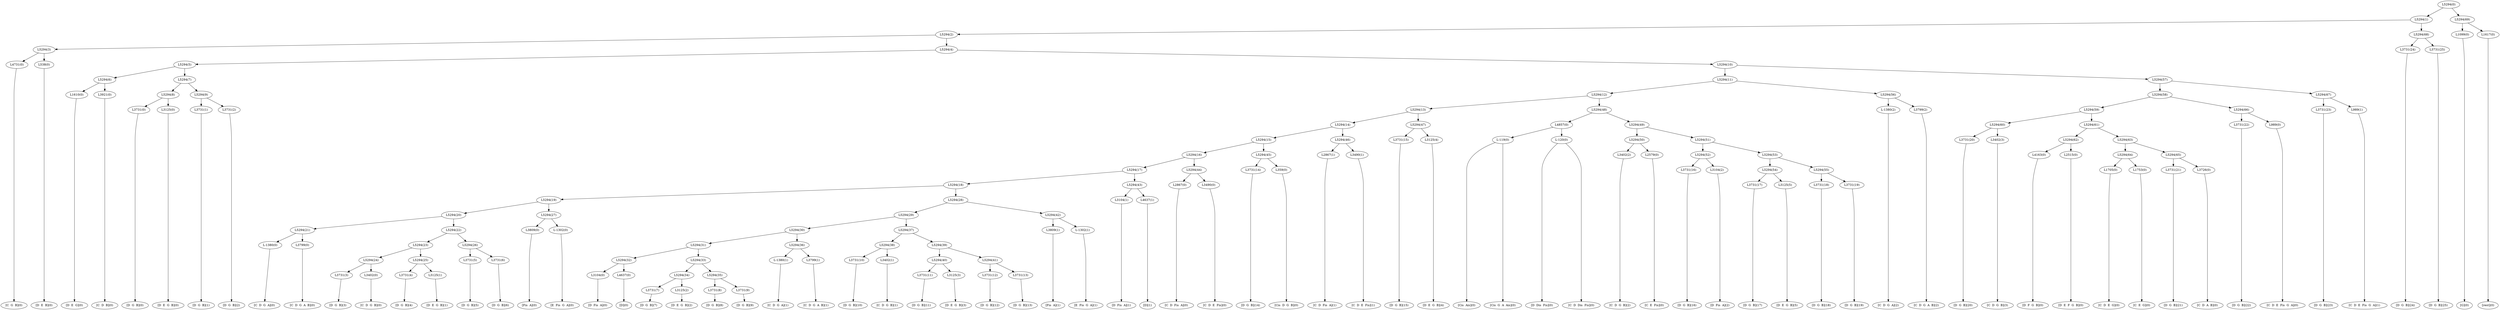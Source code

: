 digraph sample{
"L4731(0)"->"[C  G  B](0)"
"L538(0)"->"[D  E  B](0)"
"L5294(3)"->"L4731(0)"
"L5294(3)"->"L538(0)"
"L1610(0)"->"[D  E  G](0)"
"L3921(0)"->"[C  D  B](0)"
"L5294(6)"->"L1610(0)"
"L5294(6)"->"L3921(0)"
"L3731(0)"->"[D  G  B](0)"
"L3125(0)"->"[D  E  G  B](0)"
"L5294(8)"->"L3731(0)"
"L5294(8)"->"L3125(0)"
"L3731(1)"->"[D  G  B](1)"
"L3731(2)"->"[D  G  B](2)"
"L5294(9)"->"L3731(1)"
"L5294(9)"->"L3731(2)"
"L5294(7)"->"L5294(8)"
"L5294(7)"->"L5294(9)"
"L5294(5)"->"L5294(6)"
"L5294(5)"->"L5294(7)"
"L-1380(0)"->"[C  D  G  A](0)"
"L3799(0)"->"[C  D  G  A  B](0)"
"L5294(21)"->"L-1380(0)"
"L5294(21)"->"L3799(0)"
"L3731(3)"->"[D  G  B](3)"
"L3402(0)"->"[C  D  G  B](0)"
"L5294(24)"->"L3731(3)"
"L5294(24)"->"L3402(0)"
"L3731(4)"->"[D  G  B](4)"
"L3125(1)"->"[D  E  G  B](1)"
"L5294(25)"->"L3731(4)"
"L5294(25)"->"L3125(1)"
"L5294(23)"->"L5294(24)"
"L5294(23)"->"L5294(25)"
"L3731(5)"->"[D  G  B](5)"
"L3731(6)"->"[D  G  B](6)"
"L5294(26)"->"L3731(5)"
"L5294(26)"->"L3731(6)"
"L5294(22)"->"L5294(23)"
"L5294(22)"->"L5294(26)"
"L5294(20)"->"L5294(21)"
"L5294(20)"->"L5294(22)"
"L3809(0)"->"[Fis  A](0)"
"L-1302(0)"->"[E  Fis  G  A](0)"
"L5294(27)"->"L3809(0)"
"L5294(27)"->"L-1302(0)"
"L5294(19)"->"L5294(20)"
"L5294(19)"->"L5294(27)"
"L3104(0)"->"[D  Fis  A](0)"
"L4637(0)"->"[D](0)"
"L5294(32)"->"L3104(0)"
"L5294(32)"->"L4637(0)"
"L3731(7)"->"[D  G  B](7)"
"L3125(2)"->"[D  E  G  B](2)"
"L5294(34)"->"L3731(7)"
"L5294(34)"->"L3125(2)"
"L3731(8)"->"[D  G  B](8)"
"L3731(9)"->"[D  G  B](9)"
"L5294(35)"->"L3731(8)"
"L5294(35)"->"L3731(9)"
"L5294(33)"->"L5294(34)"
"L5294(33)"->"L5294(35)"
"L5294(31)"->"L5294(32)"
"L5294(31)"->"L5294(33)"
"L-1380(1)"->"[C  D  G  A](1)"
"L3799(1)"->"[C  D  G  A  B](1)"
"L5294(36)"->"L-1380(1)"
"L5294(36)"->"L3799(1)"
"L5294(30)"->"L5294(31)"
"L5294(30)"->"L5294(36)"
"L3731(10)"->"[D  G  B](10)"
"L3402(1)"->"[C  D  G  B](1)"
"L5294(38)"->"L3731(10)"
"L5294(38)"->"L3402(1)"
"L3731(11)"->"[D  G  B](11)"
"L3125(3)"->"[D  E  G  B](3)"
"L5294(40)"->"L3731(11)"
"L5294(40)"->"L3125(3)"
"L3731(12)"->"[D  G  B](12)"
"L3731(13)"->"[D  G  B](13)"
"L5294(41)"->"L3731(12)"
"L5294(41)"->"L3731(13)"
"L5294(39)"->"L5294(40)"
"L5294(39)"->"L5294(41)"
"L5294(37)"->"L5294(38)"
"L5294(37)"->"L5294(39)"
"L5294(29)"->"L5294(30)"
"L5294(29)"->"L5294(37)"
"L3809(1)"->"[Fis  A](1)"
"L-1302(1)"->"[E  Fis  G  A](1)"
"L5294(42)"->"L3809(1)"
"L5294(42)"->"L-1302(1)"
"L5294(28)"->"L5294(29)"
"L5294(28)"->"L5294(42)"
"L5294(18)"->"L5294(19)"
"L5294(18)"->"L5294(28)"
"L3104(1)"->"[D  Fis  A](1)"
"L4637(1)"->"[D](1)"
"L5294(43)"->"L3104(1)"
"L5294(43)"->"L4637(1)"
"L5294(17)"->"L5294(18)"
"L5294(17)"->"L5294(43)"
"L2867(0)"->"[C  D  Fis  A](0)"
"L3490(0)"->"[C  D  E  Fis](0)"
"L5294(44)"->"L2867(0)"
"L5294(44)"->"L3490(0)"
"L5294(16)"->"L5294(17)"
"L5294(16)"->"L5294(44)"
"L3731(14)"->"[D  G  B](14)"
"L359(0)"->"[Cis  D  G  B](0)"
"L5294(45)"->"L3731(14)"
"L5294(45)"->"L359(0)"
"L5294(15)"->"L5294(16)"
"L5294(15)"->"L5294(45)"
"L2867(1)"->"[C  D  Fis  A](1)"
"L3490(1)"->"[C  D  E  Fis](1)"
"L5294(46)"->"L2867(1)"
"L5294(46)"->"L3490(1)"
"L5294(14)"->"L5294(15)"
"L5294(14)"->"L5294(46)"
"L3731(15)"->"[D  G  B](15)"
"L3125(4)"->"[D  E  G  B](4)"
"L5294(47)"->"L3731(15)"
"L5294(47)"->"L3125(4)"
"L5294(13)"->"L5294(14)"
"L5294(13)"->"L5294(47)"
"L-119(0)"->"[Cis  Ais](0)"
"L-119(0)"->"[Cis  G  A  Ais](0)"
"L-120(0)"->"[D  Dis  Fis](0)"
"L-120(0)"->"[C  D  Dis  Fis](0)"
"L4857(0)"->"L-119(0)"
"L4857(0)"->"L-120(0)"
"L3402(2)"->"[C  D  G  B](2)"
"L2579(0)"->"[C  E  Fis](0)"
"L5294(50)"->"L3402(2)"
"L5294(50)"->"L2579(0)"
"L3731(16)"->"[D  G  B](16)"
"L3104(2)"->"[D  Fis  A](2)"
"L5294(52)"->"L3731(16)"
"L5294(52)"->"L3104(2)"
"L3731(17)"->"[D  G  B](17)"
"L3125(5)"->"[D  E  G  B](5)"
"L5294(54)"->"L3731(17)"
"L5294(54)"->"L3125(5)"
"L3731(18)"->"[D  G  B](18)"
"L3731(19)"->"[D  G  B](19)"
"L5294(55)"->"L3731(18)"
"L5294(55)"->"L3731(19)"
"L5294(53)"->"L5294(54)"
"L5294(53)"->"L5294(55)"
"L5294(51)"->"L5294(52)"
"L5294(51)"->"L5294(53)"
"L5294(49)"->"L5294(50)"
"L5294(49)"->"L5294(51)"
"L5294(48)"->"L4857(0)"
"L5294(48)"->"L5294(49)"
"L5294(12)"->"L5294(13)"
"L5294(12)"->"L5294(48)"
"L-1380(2)"->"[C  D  G  A](2)"
"L3799(2)"->"[C  D  G  A  B](2)"
"L5294(56)"->"L-1380(2)"
"L5294(56)"->"L3799(2)"
"L5294(11)"->"L5294(12)"
"L5294(11)"->"L5294(56)"
"L3731(20)"->"[D  G  B](20)"
"L3402(3)"->"[C  D  G  B](3)"
"L5294(60)"->"L3731(20)"
"L5294(60)"->"L3402(3)"
"L4163(0)"->"[D  F  G  B](0)"
"L2515(0)"->"[D  E  F  G  B](0)"
"L5294(62)"->"L4163(0)"
"L5294(62)"->"L2515(0)"
"L1705(0)"->"[C  D  E  G](0)"
"L1753(0)"->"[C  E  G](0)"
"L5294(64)"->"L1705(0)"
"L5294(64)"->"L1753(0)"
"L3731(21)"->"[D  G  B](21)"
"L3726(0)"->"[C  D  A  B](0)"
"L5294(65)"->"L3731(21)"
"L5294(65)"->"L3726(0)"
"L5294(63)"->"L5294(64)"
"L5294(63)"->"L5294(65)"
"L5294(61)"->"L5294(62)"
"L5294(61)"->"L5294(63)"
"L5294(59)"->"L5294(60)"
"L5294(59)"->"L5294(61)"
"L3731(22)"->"[D  G  B](22)"
"L989(0)"->"[C  D  E  Fis  G  A](0)"
"L5294(66)"->"L3731(22)"
"L5294(66)"->"L989(0)"
"L5294(58)"->"L5294(59)"
"L5294(58)"->"L5294(66)"
"L3731(23)"->"[D  G  B](23)"
"L989(1)"->"[C  D  E  Fis  G  A](1)"
"L5294(67)"->"L3731(23)"
"L5294(67)"->"L989(1)"
"L5294(57)"->"L5294(58)"
"L5294(57)"->"L5294(67)"
"L5294(10)"->"L5294(11)"
"L5294(10)"->"L5294(57)"
"L5294(4)"->"L5294(5)"
"L5294(4)"->"L5294(10)"
"L5294(2)"->"L5294(3)"
"L5294(2)"->"L5294(4)"
"L3731(24)"->"[D  G  B](24)"
"L3731(25)"->"[D  G  B](25)"
"L5294(68)"->"L3731(24)"
"L5294(68)"->"L3731(25)"
"L5294(1)"->"L5294(2)"
"L5294(1)"->"L5294(68)"
"L1099(0)"->"[G](0)"
"L1617(0)"->"[rest](0)"
"L5294(69)"->"L1099(0)"
"L5294(69)"->"L1617(0)"
"L5294(0)"->"L5294(1)"
"L5294(0)"->"L5294(69)"
{rank = min; "L5294(0)"}
{rank = same; "L5294(1)"; "L5294(69)";}
{rank = same; "L5294(2)"; "L5294(68)"; "L1099(0)"; "L1617(0)";}
{rank = same; "L5294(3)"; "L5294(4)"; "L3731(24)"; "L3731(25)";}
{rank = same; "L4731(0)"; "L538(0)"; "L5294(5)"; "L5294(10)";}
{rank = same; "L5294(6)"; "L5294(7)"; "L5294(11)"; "L5294(57)";}
{rank = same; "L1610(0)"; "L3921(0)"; "L5294(8)"; "L5294(9)"; "L5294(12)"; "L5294(56)"; "L5294(58)"; "L5294(67)";}
{rank = same; "L3731(0)"; "L3125(0)"; "L3731(1)"; "L3731(2)"; "L5294(13)"; "L5294(48)"; "L-1380(2)"; "L3799(2)"; "L5294(59)"; "L5294(66)"; "L3731(23)"; "L989(1)";}
{rank = same; "L5294(14)"; "L5294(47)"; "L4857(0)"; "L5294(49)"; "L5294(60)"; "L5294(61)"; "L3731(22)"; "L989(0)";}
{rank = same; "L5294(15)"; "L5294(46)"; "L3731(15)"; "L3125(4)"; "L-119(0)"; "L-120(0)"; "L5294(50)"; "L5294(51)"; "L3731(20)"; "L3402(3)"; "L5294(62)"; "L5294(63)";}
{rank = same; "L5294(16)"; "L5294(45)"; "L2867(1)"; "L3490(1)"; "L3402(2)"; "L2579(0)"; "L5294(52)"; "L5294(53)"; "L4163(0)"; "L2515(0)"; "L5294(64)"; "L5294(65)";}
{rank = same; "L5294(17)"; "L5294(44)"; "L3731(14)"; "L359(0)"; "L3731(16)"; "L3104(2)"; "L5294(54)"; "L5294(55)"; "L1705(0)"; "L1753(0)"; "L3731(21)"; "L3726(0)";}
{rank = same; "L5294(18)"; "L5294(43)"; "L2867(0)"; "L3490(0)"; "L3731(17)"; "L3125(5)"; "L3731(18)"; "L3731(19)";}
{rank = same; "L5294(19)"; "L5294(28)"; "L3104(1)"; "L4637(1)";}
{rank = same; "L5294(20)"; "L5294(27)"; "L5294(29)"; "L5294(42)";}
{rank = same; "L5294(21)"; "L5294(22)"; "L3809(0)"; "L-1302(0)"; "L5294(30)"; "L5294(37)"; "L3809(1)"; "L-1302(1)";}
{rank = same; "L-1380(0)"; "L3799(0)"; "L5294(23)"; "L5294(26)"; "L5294(31)"; "L5294(36)"; "L5294(38)"; "L5294(39)";}
{rank = same; "L5294(24)"; "L5294(25)"; "L3731(5)"; "L3731(6)"; "L5294(32)"; "L5294(33)"; "L-1380(1)"; "L3799(1)"; "L3731(10)"; "L3402(1)"; "L5294(40)"; "L5294(41)";}
{rank = same; "L3731(3)"; "L3402(0)"; "L3731(4)"; "L3125(1)"; "L3104(0)"; "L4637(0)"; "L5294(34)"; "L5294(35)"; "L3731(11)"; "L3125(3)"; "L3731(12)"; "L3731(13)";}
{rank = same; "L3731(7)"; "L3125(2)"; "L3731(8)"; "L3731(9)";}
{rank = max; "[C  D  A  B](0)"; "[C  D  B](0)"; "[C  D  Dis  Fis](0)"; "[C  D  E  Fis  G  A](0)"; "[C  D  E  Fis  G  A](1)"; "[C  D  E  Fis](0)"; "[C  D  E  Fis](1)"; "[C  D  E  G](0)"; "[C  D  Fis  A](0)"; "[C  D  Fis  A](1)"; "[C  D  G  A  B](0)"; "[C  D  G  A  B](1)"; "[C  D  G  A  B](2)"; "[C  D  G  A](0)"; "[C  D  G  A](1)"; "[C  D  G  A](2)"; "[C  D  G  B](0)"; "[C  D  G  B](1)"; "[C  D  G  B](2)"; "[C  D  G  B](3)"; "[C  E  Fis](0)"; "[C  E  G](0)"; "[C  G  B](0)"; "[Cis  Ais](0)"; "[Cis  D  G  B](0)"; "[Cis  G  A  Ais](0)"; "[D  Dis  Fis](0)"; "[D  E  B](0)"; "[D  E  F  G  B](0)"; "[D  E  G  B](0)"; "[D  E  G  B](1)"; "[D  E  G  B](2)"; "[D  E  G  B](3)"; "[D  E  G  B](4)"; "[D  E  G  B](5)"; "[D  E  G](0)"; "[D  F  G  B](0)"; "[D  Fis  A](0)"; "[D  Fis  A](1)"; "[D  Fis  A](2)"; "[D  G  B](0)"; "[D  G  B](1)"; "[D  G  B](10)"; "[D  G  B](11)"; "[D  G  B](12)"; "[D  G  B](13)"; "[D  G  B](14)"; "[D  G  B](15)"; "[D  G  B](16)"; "[D  G  B](17)"; "[D  G  B](18)"; "[D  G  B](19)"; "[D  G  B](2)"; "[D  G  B](20)"; "[D  G  B](21)"; "[D  G  B](22)"; "[D  G  B](23)"; "[D  G  B](24)"; "[D  G  B](25)"; "[D  G  B](3)"; "[D  G  B](4)"; "[D  G  B](5)"; "[D  G  B](6)"; "[D  G  B](7)"; "[D  G  B](8)"; "[D  G  B](9)"; "[D](0)"; "[D](1)"; "[E  Fis  G  A](0)"; "[E  Fis  G  A](1)"; "[Fis  A](0)"; "[Fis  A](1)"; "[G](0)"; "[rest](0)";}
}